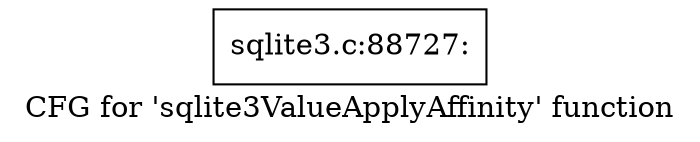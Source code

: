 digraph "CFG for 'sqlite3ValueApplyAffinity' function" {
	label="CFG for 'sqlite3ValueApplyAffinity' function";

	Node0x55c0f7ee7480 [shape=record,label="{sqlite3.c:88727:}"];
}
